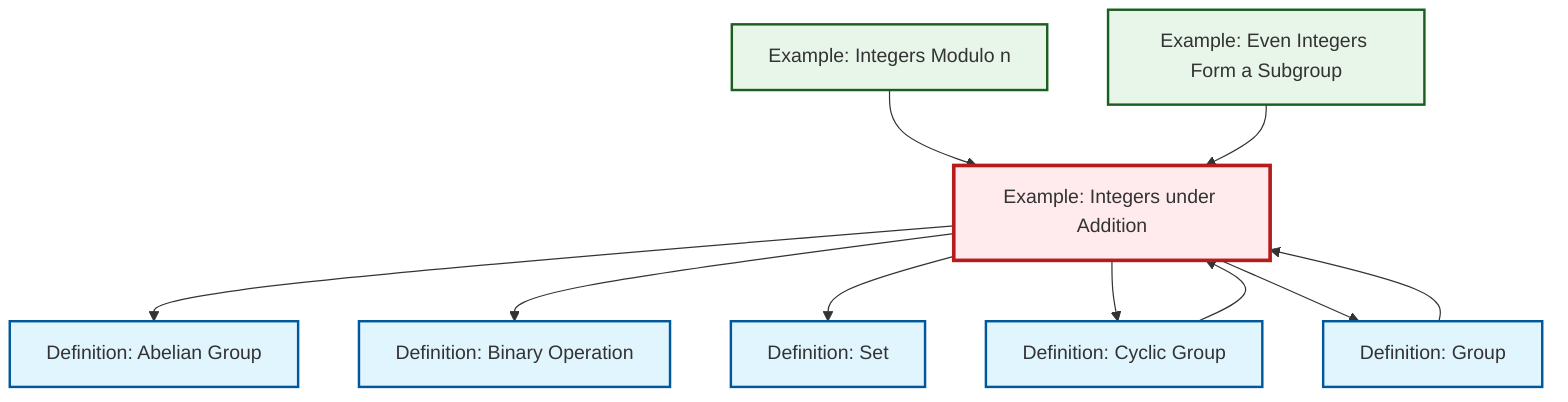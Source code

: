 graph TD
    classDef definition fill:#e1f5fe,stroke:#01579b,stroke-width:2px
    classDef theorem fill:#f3e5f5,stroke:#4a148c,stroke-width:2px
    classDef axiom fill:#fff3e0,stroke:#e65100,stroke-width:2px
    classDef example fill:#e8f5e9,stroke:#1b5e20,stroke-width:2px
    classDef current fill:#ffebee,stroke:#b71c1c,stroke-width:3px
    ex-even-integers-subgroup["Example: Even Integers Form a Subgroup"]:::example
    ex-integers-addition["Example: Integers under Addition"]:::example
    def-group["Definition: Group"]:::definition
    ex-quotient-integers-mod-n["Example: Integers Modulo n"]:::example
    def-set["Definition: Set"]:::definition
    def-abelian-group["Definition: Abelian Group"]:::definition
    def-cyclic-group["Definition: Cyclic Group"]:::definition
    def-binary-operation["Definition: Binary Operation"]:::definition
    ex-quotient-integers-mod-n --> ex-integers-addition
    def-group --> ex-integers-addition
    ex-integers-addition --> def-abelian-group
    def-cyclic-group --> ex-integers-addition
    ex-integers-addition --> def-binary-operation
    ex-integers-addition --> def-set
    ex-even-integers-subgroup --> ex-integers-addition
    ex-integers-addition --> def-cyclic-group
    ex-integers-addition --> def-group
    class ex-integers-addition current